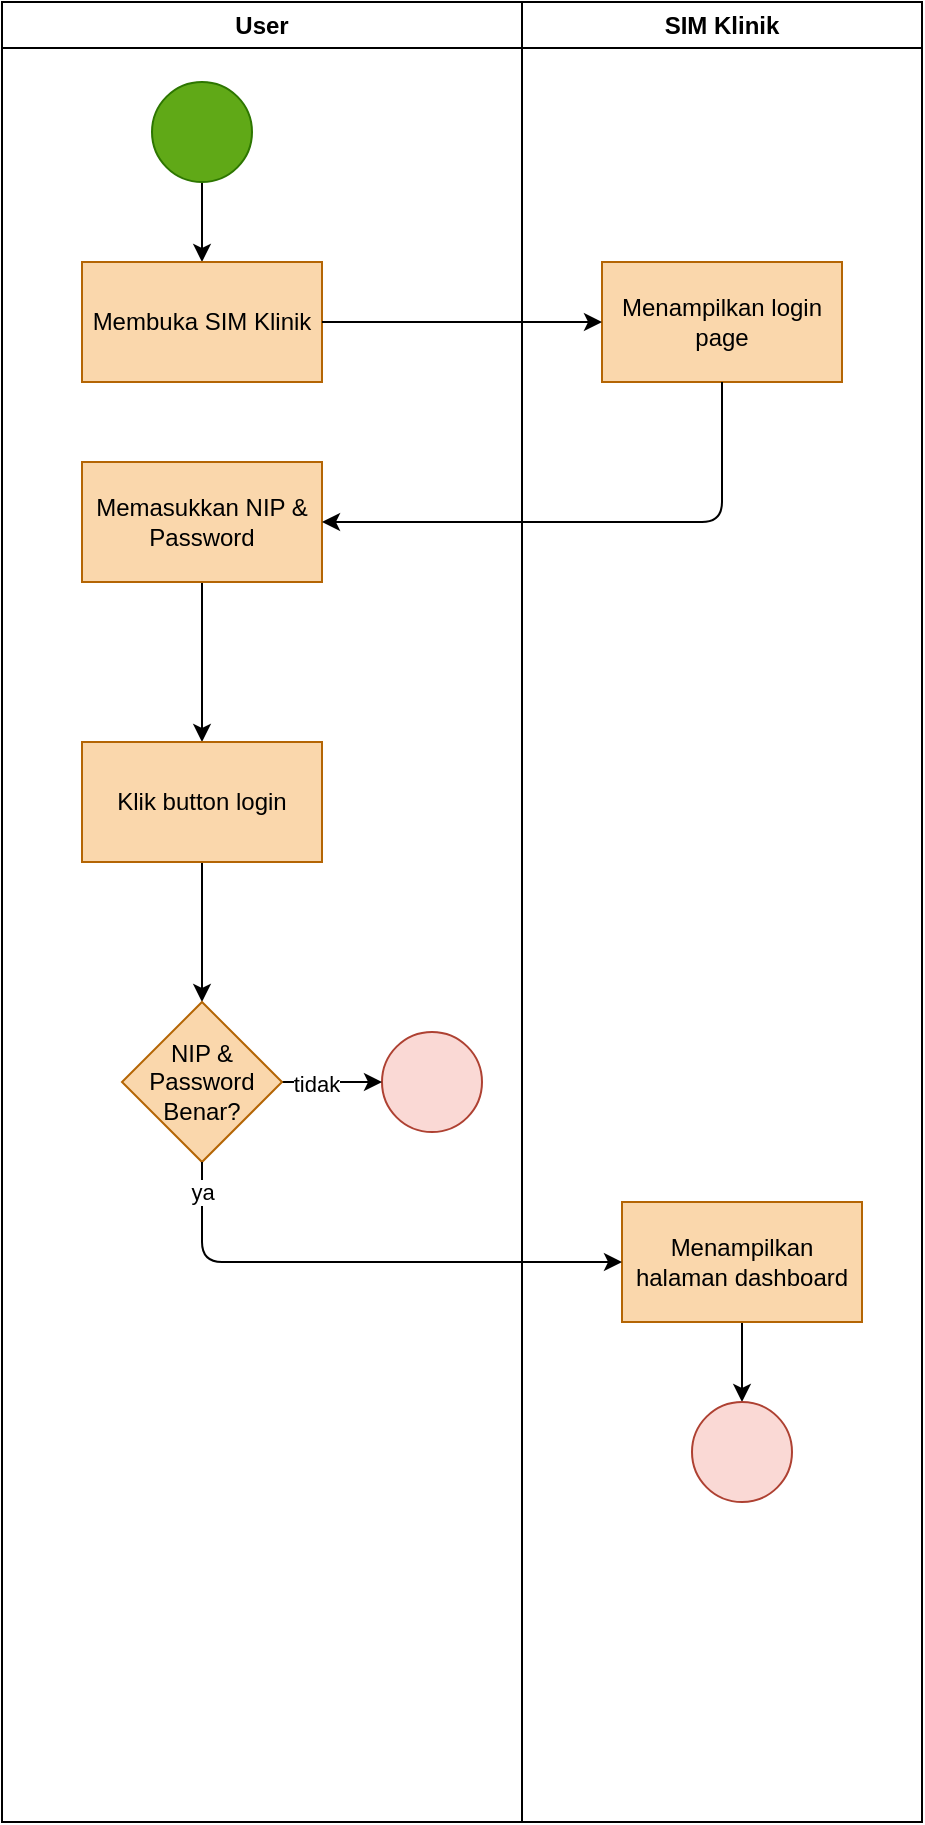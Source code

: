 <mxfile>
    <diagram id="oMSPgjEUyJfR7ctDFbMD" name="Page-1">
        <mxGraphModel dx="1364" dy="388" grid="1" gridSize="10" guides="1" tooltips="1" connect="1" arrows="1" fold="1" page="1" pageScale="1" pageWidth="850" pageHeight="1100" math="0" shadow="0">
            <root>
                <mxCell id="0"/>
                <mxCell id="1" parent="0"/>
                <mxCell id="2" value="User" style="swimlane;whiteSpace=wrap;html=1;" vertex="1" parent="1">
                    <mxGeometry x="-80" y="90" width="260" height="910" as="geometry"/>
                </mxCell>
                <mxCell id="3" value="" style="edgeStyle=none;html=1;" edge="1" parent="2" source="4" target="5">
                    <mxGeometry relative="1" as="geometry"/>
                </mxCell>
                <mxCell id="4" value="" style="ellipse;whiteSpace=wrap;html=1;fillColor=#60a917;fontColor=#ffffff;strokeColor=#2D7600;" vertex="1" parent="2">
                    <mxGeometry x="75" y="40" width="50" height="50" as="geometry"/>
                </mxCell>
                <mxCell id="5" value="Membuka SIM Klinik" style="whiteSpace=wrap;html=1;fillColor=#fad7ac;strokeColor=#b46504;fontColor=#000000;" vertex="1" parent="2">
                    <mxGeometry x="40" y="130" width="120" height="60" as="geometry"/>
                </mxCell>
                <mxCell id="30" value="" style="edgeStyle=none;html=1;" edge="1" parent="2" source="6" target="29">
                    <mxGeometry relative="1" as="geometry"/>
                </mxCell>
                <mxCell id="6" value="Memasukkan NIP &amp;amp; Password" style="whiteSpace=wrap;html=1;fillColor=#fad7ac;strokeColor=#b46504;fontColor=#000000;" vertex="1" parent="2">
                    <mxGeometry x="40" y="230" width="120" height="60" as="geometry"/>
                </mxCell>
                <mxCell id="11" style="edgeStyle=none;html=1;fontColor=#000000;" edge="1" parent="2" target="16">
                    <mxGeometry relative="1" as="geometry">
                        <mxPoint x="160.0" y="630" as="sourcePoint"/>
                    </mxGeometry>
                </mxCell>
                <mxCell id="13" value="" style="edgeStyle=none;html=1;fontColor=#000000;" edge="1" parent="2" target="17">
                    <mxGeometry relative="1" as="geometry">
                        <mxPoint x="120" y="670" as="sourcePoint"/>
                    </mxGeometry>
                </mxCell>
                <mxCell id="23" value="" style="ellipse;whiteSpace=wrap;html=1;fillColor=#fad9d5;strokeColor=#ae4132;" vertex="1" parent="2">
                    <mxGeometry x="190" y="515" width="50" height="50" as="geometry"/>
                </mxCell>
                <mxCell id="32" value="" style="edgeStyle=none;html=1;" edge="1" parent="2" source="29" target="31">
                    <mxGeometry relative="1" as="geometry"/>
                </mxCell>
                <mxCell id="29" value="Klik button login" style="whiteSpace=wrap;html=1;fillColor=#fad7ac;strokeColor=#b46504;fontColor=#000000;" vertex="1" parent="2">
                    <mxGeometry x="40" y="370" width="120" height="60" as="geometry"/>
                </mxCell>
                <mxCell id="33" style="edgeStyle=none;html=1;" edge="1" parent="2" source="31" target="23">
                    <mxGeometry relative="1" as="geometry"/>
                </mxCell>
                <mxCell id="34" value="tidak" style="edgeLabel;html=1;align=center;verticalAlign=middle;resizable=0;points=[];" vertex="1" connectable="0" parent="33">
                    <mxGeometry x="-0.349" y="-1" relative="1" as="geometry">
                        <mxPoint as="offset"/>
                    </mxGeometry>
                </mxCell>
                <mxCell id="31" value="NIP &amp;amp; Password Benar?" style="rhombus;whiteSpace=wrap;html=1;fillColor=#fad7ac;strokeColor=#b46504;fontColor=#000000;" vertex="1" parent="2">
                    <mxGeometry x="60" y="500" width="80" height="80" as="geometry"/>
                </mxCell>
                <mxCell id="18" value="SIM Klinik" style="swimlane;whiteSpace=wrap;html=1;" vertex="1" parent="1">
                    <mxGeometry x="180" y="90" width="200" height="910" as="geometry"/>
                </mxCell>
                <mxCell id="19" value="Menampilkan login page" style="whiteSpace=wrap;html=1;fillColor=#fad7ac;strokeColor=#b46504;fontColor=#000000;" vertex="1" parent="18">
                    <mxGeometry x="40" y="130" width="120" height="60" as="geometry"/>
                </mxCell>
                <mxCell id="39" style="edgeStyle=none;html=1;entryX=0.5;entryY=0;entryDx=0;entryDy=0;" edge="1" parent="18" source="35" target="38">
                    <mxGeometry relative="1" as="geometry"/>
                </mxCell>
                <mxCell id="35" value="Menampilkan halaman dashboard" style="whiteSpace=wrap;html=1;fillColor=#fad7ac;strokeColor=#b46504;fontColor=#000000;" vertex="1" parent="18">
                    <mxGeometry x="50" y="600" width="120" height="60" as="geometry"/>
                </mxCell>
                <mxCell id="38" value="" style="ellipse;whiteSpace=wrap;html=1;fillColor=#fad9d5;strokeColor=#ae4132;" vertex="1" parent="18">
                    <mxGeometry x="85" y="700" width="50" height="50" as="geometry"/>
                </mxCell>
                <mxCell id="24" value="" style="edgeStyle=none;html=1;fontColor=#000000;" edge="1" parent="1" source="5" target="19">
                    <mxGeometry relative="1" as="geometry"/>
                </mxCell>
                <mxCell id="25" style="edgeStyle=none;html=1;fontColor=#000000;" edge="1" parent="1" source="19" target="6">
                    <mxGeometry relative="1" as="geometry">
                        <Array as="points">
                            <mxPoint x="280" y="350"/>
                        </Array>
                    </mxGeometry>
                </mxCell>
                <mxCell id="36" value="" style="edgeStyle=none;html=1;" edge="1" parent="1" source="31" target="35">
                    <mxGeometry relative="1" as="geometry">
                        <Array as="points">
                            <mxPoint x="20" y="720"/>
                        </Array>
                    </mxGeometry>
                </mxCell>
                <mxCell id="37" value="ya" style="edgeLabel;html=1;align=center;verticalAlign=middle;resizable=0;points=[];" vertex="1" connectable="0" parent="36">
                    <mxGeometry x="-0.89" relative="1" as="geometry">
                        <mxPoint as="offset"/>
                    </mxGeometry>
                </mxCell>
            </root>
        </mxGraphModel>
    </diagram>
</mxfile>